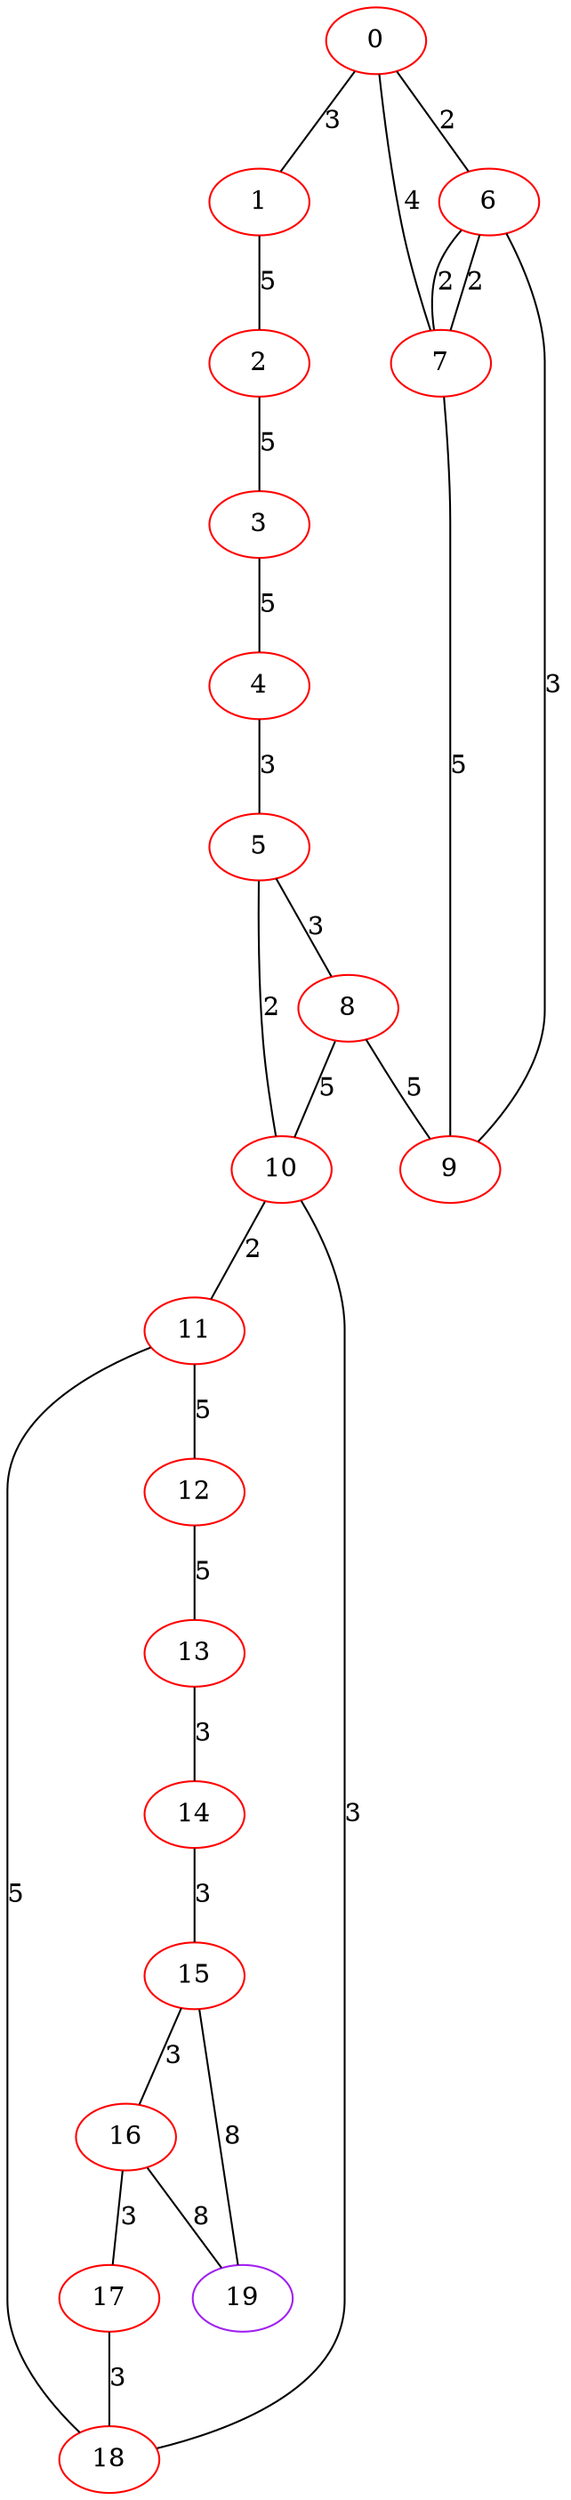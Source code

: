 graph "" {
0 [color=red, weight=1];
1 [color=red, weight=1];
2 [color=red, weight=1];
3 [color=red, weight=1];
4 [color=red, weight=1];
5 [color=red, weight=1];
6 [color=red, weight=1];
7 [color=red, weight=1];
8 [color=red, weight=1];
9 [color=red, weight=1];
10 [color=red, weight=1];
11 [color=red, weight=1];
12 [color=red, weight=1];
13 [color=red, weight=1];
14 [color=red, weight=1];
15 [color=red, weight=1];
16 [color=red, weight=1];
17 [color=red, weight=1];
18 [color=red, weight=1];
19 [color=purple, weight=4];
0 -- 1  [key=0, label=3];
0 -- 6  [key=0, label=2];
0 -- 7  [key=0, label=4];
1 -- 2  [key=0, label=5];
2 -- 3  [key=0, label=5];
3 -- 4  [key=0, label=5];
4 -- 5  [key=0, label=3];
5 -- 8  [key=0, label=3];
5 -- 10  [key=0, label=2];
6 -- 9  [key=0, label=3];
6 -- 7  [key=0, label=2];
6 -- 7  [key=1, label=2];
7 -- 9  [key=0, label=5];
8 -- 9  [key=0, label=5];
8 -- 10  [key=0, label=5];
10 -- 18  [key=0, label=3];
10 -- 11  [key=0, label=2];
11 -- 12  [key=0, label=5];
11 -- 18  [key=0, label=5];
12 -- 13  [key=0, label=5];
13 -- 14  [key=0, label=3];
14 -- 15  [key=0, label=3];
15 -- 16  [key=0, label=3];
15 -- 19  [key=0, label=8];
16 -- 17  [key=0, label=3];
16 -- 19  [key=0, label=8];
17 -- 18  [key=0, label=3];
}
